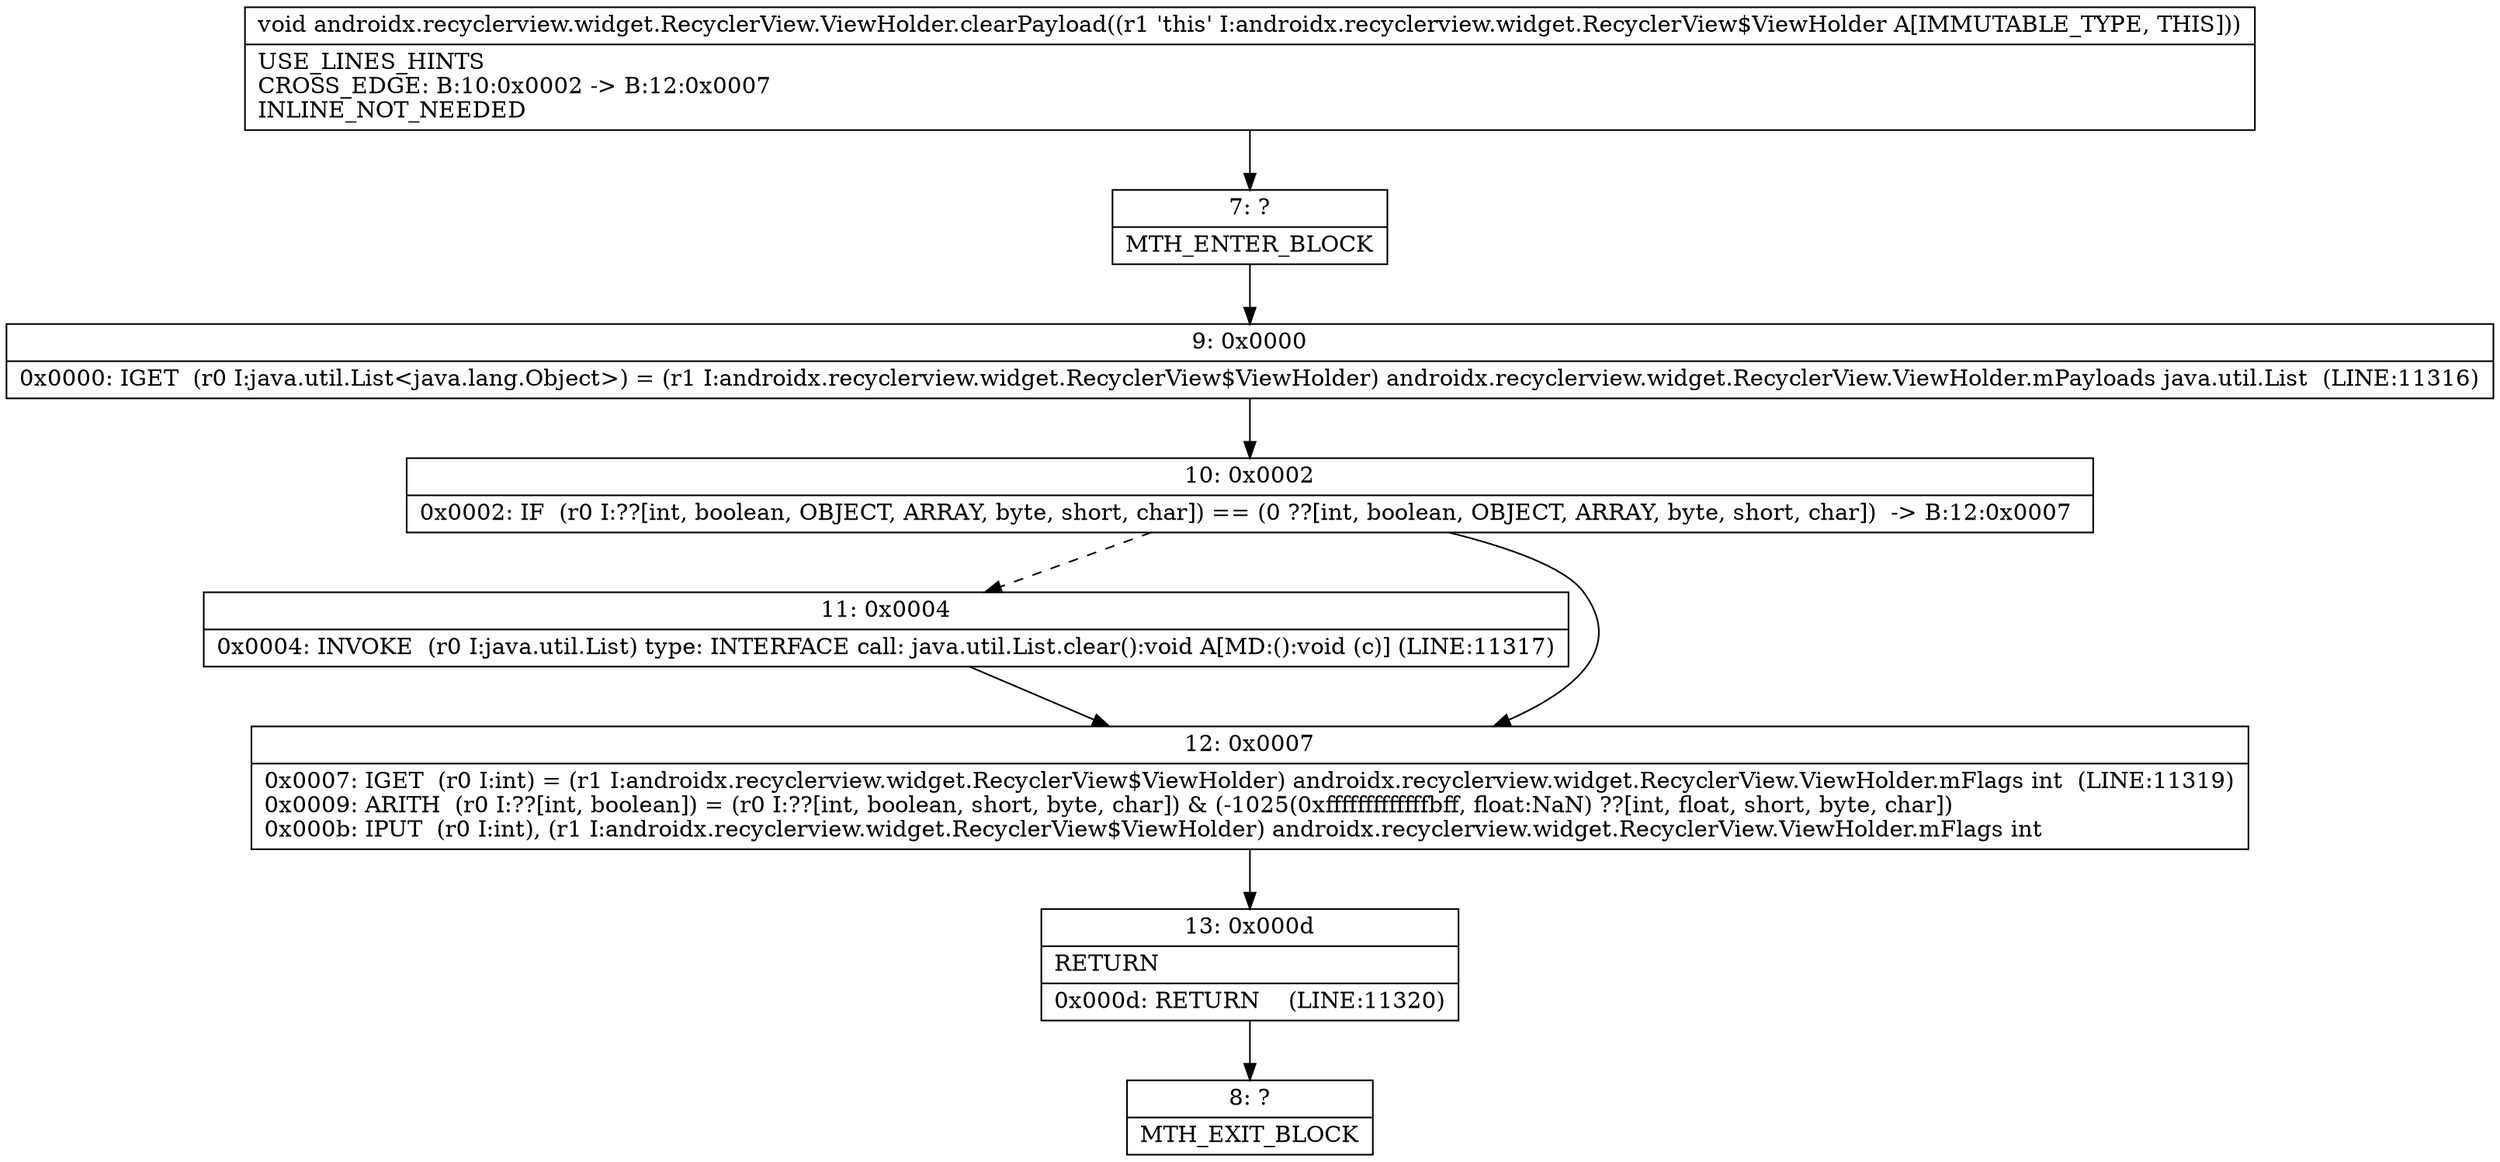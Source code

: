 digraph "CFG forandroidx.recyclerview.widget.RecyclerView.ViewHolder.clearPayload()V" {
Node_7 [shape=record,label="{7\:\ ?|MTH_ENTER_BLOCK\l}"];
Node_9 [shape=record,label="{9\:\ 0x0000|0x0000: IGET  (r0 I:java.util.List\<java.lang.Object\>) = (r1 I:androidx.recyclerview.widget.RecyclerView$ViewHolder) androidx.recyclerview.widget.RecyclerView.ViewHolder.mPayloads java.util.List  (LINE:11316)\l}"];
Node_10 [shape=record,label="{10\:\ 0x0002|0x0002: IF  (r0 I:??[int, boolean, OBJECT, ARRAY, byte, short, char]) == (0 ??[int, boolean, OBJECT, ARRAY, byte, short, char])  \-\> B:12:0x0007 \l}"];
Node_11 [shape=record,label="{11\:\ 0x0004|0x0004: INVOKE  (r0 I:java.util.List) type: INTERFACE call: java.util.List.clear():void A[MD:():void (c)] (LINE:11317)\l}"];
Node_12 [shape=record,label="{12\:\ 0x0007|0x0007: IGET  (r0 I:int) = (r1 I:androidx.recyclerview.widget.RecyclerView$ViewHolder) androidx.recyclerview.widget.RecyclerView.ViewHolder.mFlags int  (LINE:11319)\l0x0009: ARITH  (r0 I:??[int, boolean]) = (r0 I:??[int, boolean, short, byte, char]) & (\-1025(0xfffffffffffffbff, float:NaN) ??[int, float, short, byte, char]) \l0x000b: IPUT  (r0 I:int), (r1 I:androidx.recyclerview.widget.RecyclerView$ViewHolder) androidx.recyclerview.widget.RecyclerView.ViewHolder.mFlags int \l}"];
Node_13 [shape=record,label="{13\:\ 0x000d|RETURN\l|0x000d: RETURN    (LINE:11320)\l}"];
Node_8 [shape=record,label="{8\:\ ?|MTH_EXIT_BLOCK\l}"];
MethodNode[shape=record,label="{void androidx.recyclerview.widget.RecyclerView.ViewHolder.clearPayload((r1 'this' I:androidx.recyclerview.widget.RecyclerView$ViewHolder A[IMMUTABLE_TYPE, THIS]))  | USE_LINES_HINTS\lCROSS_EDGE: B:10:0x0002 \-\> B:12:0x0007\lINLINE_NOT_NEEDED\l}"];
MethodNode -> Node_7;Node_7 -> Node_9;
Node_9 -> Node_10;
Node_10 -> Node_11[style=dashed];
Node_10 -> Node_12;
Node_11 -> Node_12;
Node_12 -> Node_13;
Node_13 -> Node_8;
}

